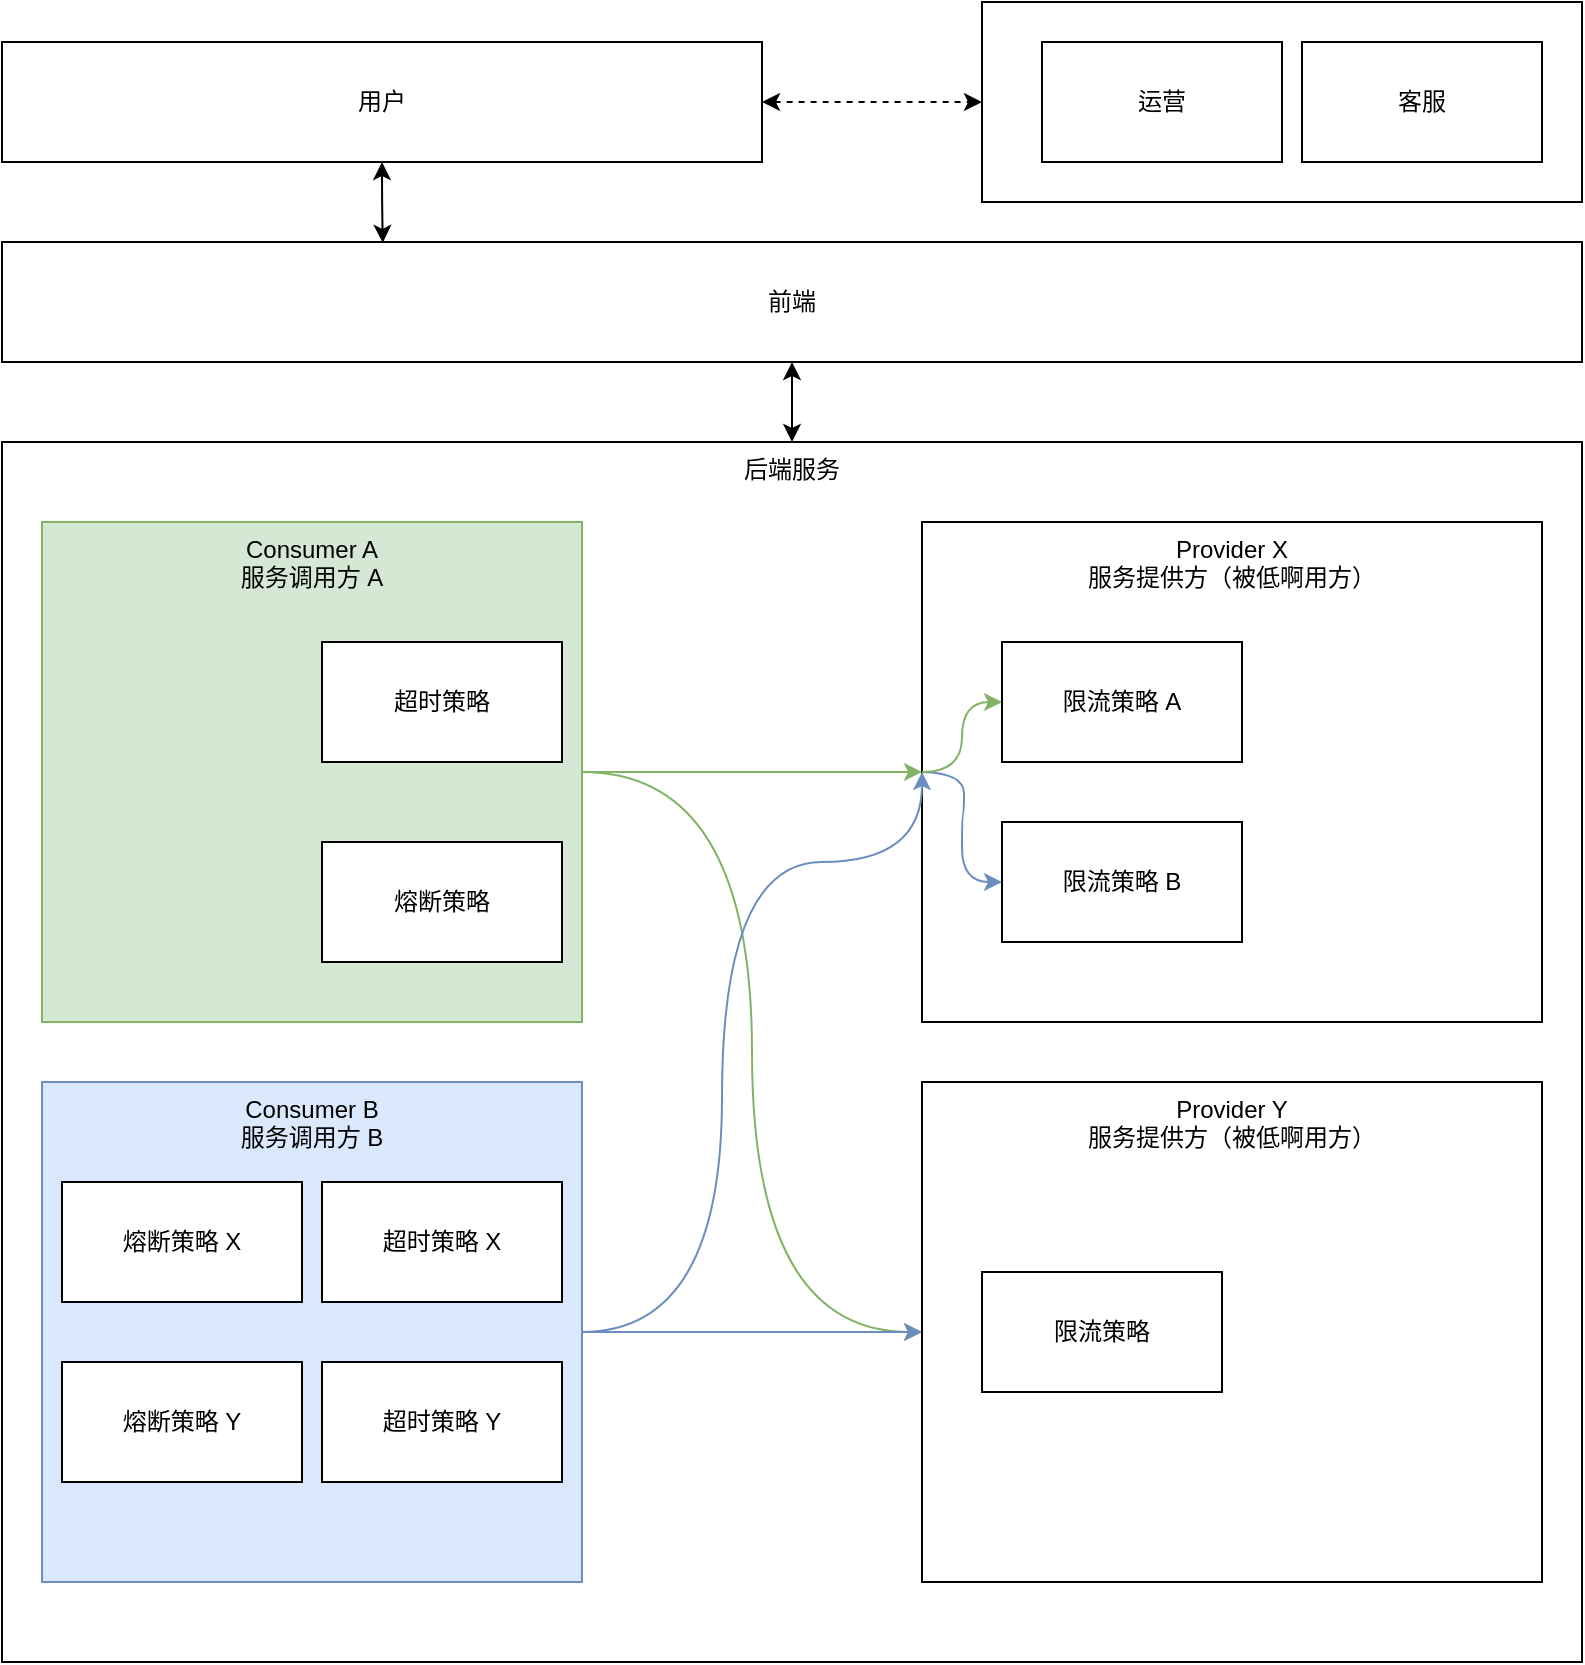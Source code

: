<mxfile version="17.5.0" type="github">
  <diagram id="Mbw-RBWYWKXDhVc4j8uw" name="第 1 页">
    <mxGraphModel dx="1240" dy="690" grid="1" gridSize="10" guides="1" tooltips="1" connect="1" arrows="1" fold="1" page="1" pageScale="1" pageWidth="827" pageHeight="1169" math="0" shadow="0">
      <root>
        <mxCell id="0" />
        <mxCell id="1" parent="0" />
        <mxCell id="Ly39tRD4MLQu7KWA-Jah-22" value="后端服务" style="rounded=0;whiteSpace=wrap;html=1;verticalAlign=top;" vertex="1" parent="1">
          <mxGeometry x="20" y="320" width="790" height="610" as="geometry" />
        </mxCell>
        <mxCell id="Ly39tRD4MLQu7KWA-Jah-2" value="Provider X&lt;br&gt;服务提供方（被低啊用方）" style="rounded=0;whiteSpace=wrap;html=1;verticalAlign=top;" vertex="1" parent="1">
          <mxGeometry x="480" y="360" width="310" height="250" as="geometry" />
        </mxCell>
        <mxCell id="Ly39tRD4MLQu7KWA-Jah-20" style="edgeStyle=orthogonalEdgeStyle;curved=1;rounded=0;orthogonalLoop=1;jettySize=auto;html=1;entryX=0;entryY=0.5;entryDx=0;entryDy=0;startArrow=none;startFill=0;endArrow=classic;endFill=1;fillColor=#d5e8d4;strokeColor=#82b366;" edge="1" parent="1" source="Ly39tRD4MLQu7KWA-Jah-1" target="Ly39tRD4MLQu7KWA-Jah-11">
          <mxGeometry relative="1" as="geometry" />
        </mxCell>
        <mxCell id="Ly39tRD4MLQu7KWA-Jah-1" value="Consumer A&lt;br&gt;服务调用方 A" style="rounded=0;whiteSpace=wrap;html=1;verticalAlign=top;fillColor=#d5e8d4;strokeColor=#82b366;" vertex="1" parent="1">
          <mxGeometry x="40" y="360" width="270" height="250" as="geometry" />
        </mxCell>
        <mxCell id="Ly39tRD4MLQu7KWA-Jah-19" style="edgeStyle=orthogonalEdgeStyle;curved=1;rounded=0;orthogonalLoop=1;jettySize=auto;html=1;entryX=0;entryY=0.5;entryDx=0;entryDy=0;startArrow=none;startFill=0;endArrow=classic;endFill=1;fillColor=#dae8fc;strokeColor=#6c8ebf;" edge="1" parent="1" target="Ly39tRD4MLQu7KWA-Jah-6">
          <mxGeometry relative="1" as="geometry">
            <mxPoint x="480" y="485" as="sourcePoint" />
          </mxGeometry>
        </mxCell>
        <mxCell id="Ly39tRD4MLQu7KWA-Jah-16" style="edgeStyle=orthogonalEdgeStyle;rounded=0;orthogonalLoop=1;jettySize=auto;html=1;entryX=0;entryY=0.5;entryDx=0;entryDy=0;curved=1;exitX=1;exitY=0.5;exitDx=0;exitDy=0;fillColor=#d5e8d4;strokeColor=#82b366;" edge="1" parent="1" source="Ly39tRD4MLQu7KWA-Jah-1" target="Ly39tRD4MLQu7KWA-Jah-2">
          <mxGeometry relative="1" as="geometry" />
        </mxCell>
        <mxCell id="Ly39tRD4MLQu7KWA-Jah-3" value="超时策略" style="rounded=0;whiteSpace=wrap;html=1;" vertex="1" parent="1">
          <mxGeometry x="180" y="420" width="120" height="60" as="geometry" />
        </mxCell>
        <mxCell id="Ly39tRD4MLQu7KWA-Jah-4" value="熔断策略" style="rounded=0;whiteSpace=wrap;html=1;" vertex="1" parent="1">
          <mxGeometry x="180" y="520" width="120" height="60" as="geometry" />
        </mxCell>
        <mxCell id="Ly39tRD4MLQu7KWA-Jah-17" style="edgeStyle=orthogonalEdgeStyle;curved=1;rounded=0;orthogonalLoop=1;jettySize=auto;html=1;entryX=0;entryY=0.5;entryDx=0;entryDy=0;exitX=0;exitY=0.5;exitDx=0;exitDy=0;startArrow=classic;startFill=1;endArrow=none;endFill=0;fillColor=#d5e8d4;strokeColor=#82b366;" edge="1" parent="1" source="Ly39tRD4MLQu7KWA-Jah-5" target="Ly39tRD4MLQu7KWA-Jah-2">
          <mxGeometry relative="1" as="geometry">
            <Array as="points">
              <mxPoint x="500" y="450" />
              <mxPoint x="500" y="485" />
            </Array>
          </mxGeometry>
        </mxCell>
        <mxCell id="Ly39tRD4MLQu7KWA-Jah-5" value="限流策略 A" style="rounded=0;whiteSpace=wrap;html=1;" vertex="1" parent="1">
          <mxGeometry x="520" y="420" width="120" height="60" as="geometry" />
        </mxCell>
        <mxCell id="Ly39tRD4MLQu7KWA-Jah-6" value="限流策略 B" style="rounded=0;whiteSpace=wrap;html=1;" vertex="1" parent="1">
          <mxGeometry x="520" y="510" width="120" height="60" as="geometry" />
        </mxCell>
        <mxCell id="Ly39tRD4MLQu7KWA-Jah-18" style="edgeStyle=orthogonalEdgeStyle;curved=1;rounded=0;orthogonalLoop=1;jettySize=auto;html=1;startArrow=none;startFill=0;endArrow=classic;endFill=1;exitX=1;exitY=0.5;exitDx=0;exitDy=0;entryX=0;entryY=0.5;entryDx=0;entryDy=0;fillColor=#dae8fc;strokeColor=#6c8ebf;" edge="1" parent="1" source="Ly39tRD4MLQu7KWA-Jah-8" target="Ly39tRD4MLQu7KWA-Jah-2">
          <mxGeometry relative="1" as="geometry">
            <mxPoint x="480" y="490" as="targetPoint" />
            <Array as="points">
              <mxPoint x="380" y="765" />
              <mxPoint x="380" y="530" />
              <mxPoint x="480" y="530" />
            </Array>
          </mxGeometry>
        </mxCell>
        <mxCell id="Ly39tRD4MLQu7KWA-Jah-21" style="edgeStyle=orthogonalEdgeStyle;curved=1;rounded=0;orthogonalLoop=1;jettySize=auto;html=1;entryX=0;entryY=0.5;entryDx=0;entryDy=0;startArrow=none;startFill=0;endArrow=classic;endFill=1;fillColor=#dae8fc;strokeColor=#6c8ebf;" edge="1" parent="1" source="Ly39tRD4MLQu7KWA-Jah-8" target="Ly39tRD4MLQu7KWA-Jah-11">
          <mxGeometry relative="1" as="geometry" />
        </mxCell>
        <mxCell id="Ly39tRD4MLQu7KWA-Jah-8" value="Consumer B&lt;br&gt;服务调用方 B" style="rounded=0;whiteSpace=wrap;html=1;verticalAlign=top;fillColor=#dae8fc;strokeColor=#6c8ebf;" vertex="1" parent="1">
          <mxGeometry x="40" y="640" width="270" height="250" as="geometry" />
        </mxCell>
        <mxCell id="Ly39tRD4MLQu7KWA-Jah-9" value="超时策略 X" style="rounded=0;whiteSpace=wrap;html=1;" vertex="1" parent="1">
          <mxGeometry x="180" y="690" width="120" height="60" as="geometry" />
        </mxCell>
        <mxCell id="Ly39tRD4MLQu7KWA-Jah-10" value="熔断策略 X" style="rounded=0;whiteSpace=wrap;html=1;" vertex="1" parent="1">
          <mxGeometry x="50" y="690" width="120" height="60" as="geometry" />
        </mxCell>
        <mxCell id="Ly39tRD4MLQu7KWA-Jah-11" value="Provider Y&lt;br&gt;服务提供方（被低啊用方）" style="rounded=0;whiteSpace=wrap;html=1;verticalAlign=top;" vertex="1" parent="1">
          <mxGeometry x="480" y="640" width="310" height="250" as="geometry" />
        </mxCell>
        <mxCell id="Ly39tRD4MLQu7KWA-Jah-13" value="限流策略" style="rounded=0;whiteSpace=wrap;html=1;" vertex="1" parent="1">
          <mxGeometry x="510" y="735" width="120" height="60" as="geometry" />
        </mxCell>
        <mxCell id="Ly39tRD4MLQu7KWA-Jah-14" value="超时策略 Y" style="rounded=0;whiteSpace=wrap;html=1;" vertex="1" parent="1">
          <mxGeometry x="180" y="780" width="120" height="60" as="geometry" />
        </mxCell>
        <mxCell id="Ly39tRD4MLQu7KWA-Jah-15" value="熔断策略 Y" style="rounded=0;whiteSpace=wrap;html=1;" vertex="1" parent="1">
          <mxGeometry x="50" y="780" width="120" height="60" as="geometry" />
        </mxCell>
        <mxCell id="Ly39tRD4MLQu7KWA-Jah-24" style="edgeStyle=orthogonalEdgeStyle;curved=1;rounded=0;orthogonalLoop=1;jettySize=auto;html=1;entryX=0.5;entryY=0;entryDx=0;entryDy=0;startArrow=classic;startFill=1;endArrow=classic;endFill=1;" edge="1" parent="1" source="Ly39tRD4MLQu7KWA-Jah-23" target="Ly39tRD4MLQu7KWA-Jah-22">
          <mxGeometry relative="1" as="geometry" />
        </mxCell>
        <mxCell id="Ly39tRD4MLQu7KWA-Jah-23" value="前端" style="rounded=0;whiteSpace=wrap;html=1;" vertex="1" parent="1">
          <mxGeometry x="20" y="220" width="790" height="60" as="geometry" />
        </mxCell>
        <mxCell id="Ly39tRD4MLQu7KWA-Jah-27" style="edgeStyle=orthogonalEdgeStyle;curved=1;rounded=0;orthogonalLoop=1;jettySize=auto;html=1;entryX=0.241;entryY=0.007;entryDx=0;entryDy=0;entryPerimeter=0;startArrow=classic;startFill=1;endArrow=classic;endFill=1;" edge="1" parent="1" source="Ly39tRD4MLQu7KWA-Jah-25" target="Ly39tRD4MLQu7KWA-Jah-23">
          <mxGeometry relative="1" as="geometry" />
        </mxCell>
        <mxCell id="Ly39tRD4MLQu7KWA-Jah-31" style="edgeStyle=orthogonalEdgeStyle;curved=1;rounded=0;orthogonalLoop=1;jettySize=auto;html=1;entryX=0;entryY=0.5;entryDx=0;entryDy=0;startArrow=classic;startFill=1;endArrow=classic;endFill=1;dashed=1;" edge="1" parent="1" source="Ly39tRD4MLQu7KWA-Jah-25" target="Ly39tRD4MLQu7KWA-Jah-28">
          <mxGeometry relative="1" as="geometry" />
        </mxCell>
        <mxCell id="Ly39tRD4MLQu7KWA-Jah-25" value="用户" style="rounded=0;whiteSpace=wrap;html=1;" vertex="1" parent="1">
          <mxGeometry x="20" y="120" width="380" height="60" as="geometry" />
        </mxCell>
        <mxCell id="Ly39tRD4MLQu7KWA-Jah-28" value="" style="rounded=0;whiteSpace=wrap;html=1;" vertex="1" parent="1">
          <mxGeometry x="510" y="100" width="300" height="100" as="geometry" />
        </mxCell>
        <mxCell id="Ly39tRD4MLQu7KWA-Jah-29" value="运营" style="rounded=0;whiteSpace=wrap;html=1;" vertex="1" parent="1">
          <mxGeometry x="540" y="120" width="120" height="60" as="geometry" />
        </mxCell>
        <mxCell id="Ly39tRD4MLQu7KWA-Jah-30" value="客服" style="rounded=0;whiteSpace=wrap;html=1;" vertex="1" parent="1">
          <mxGeometry x="670" y="120" width="120" height="60" as="geometry" />
        </mxCell>
      </root>
    </mxGraphModel>
  </diagram>
</mxfile>
